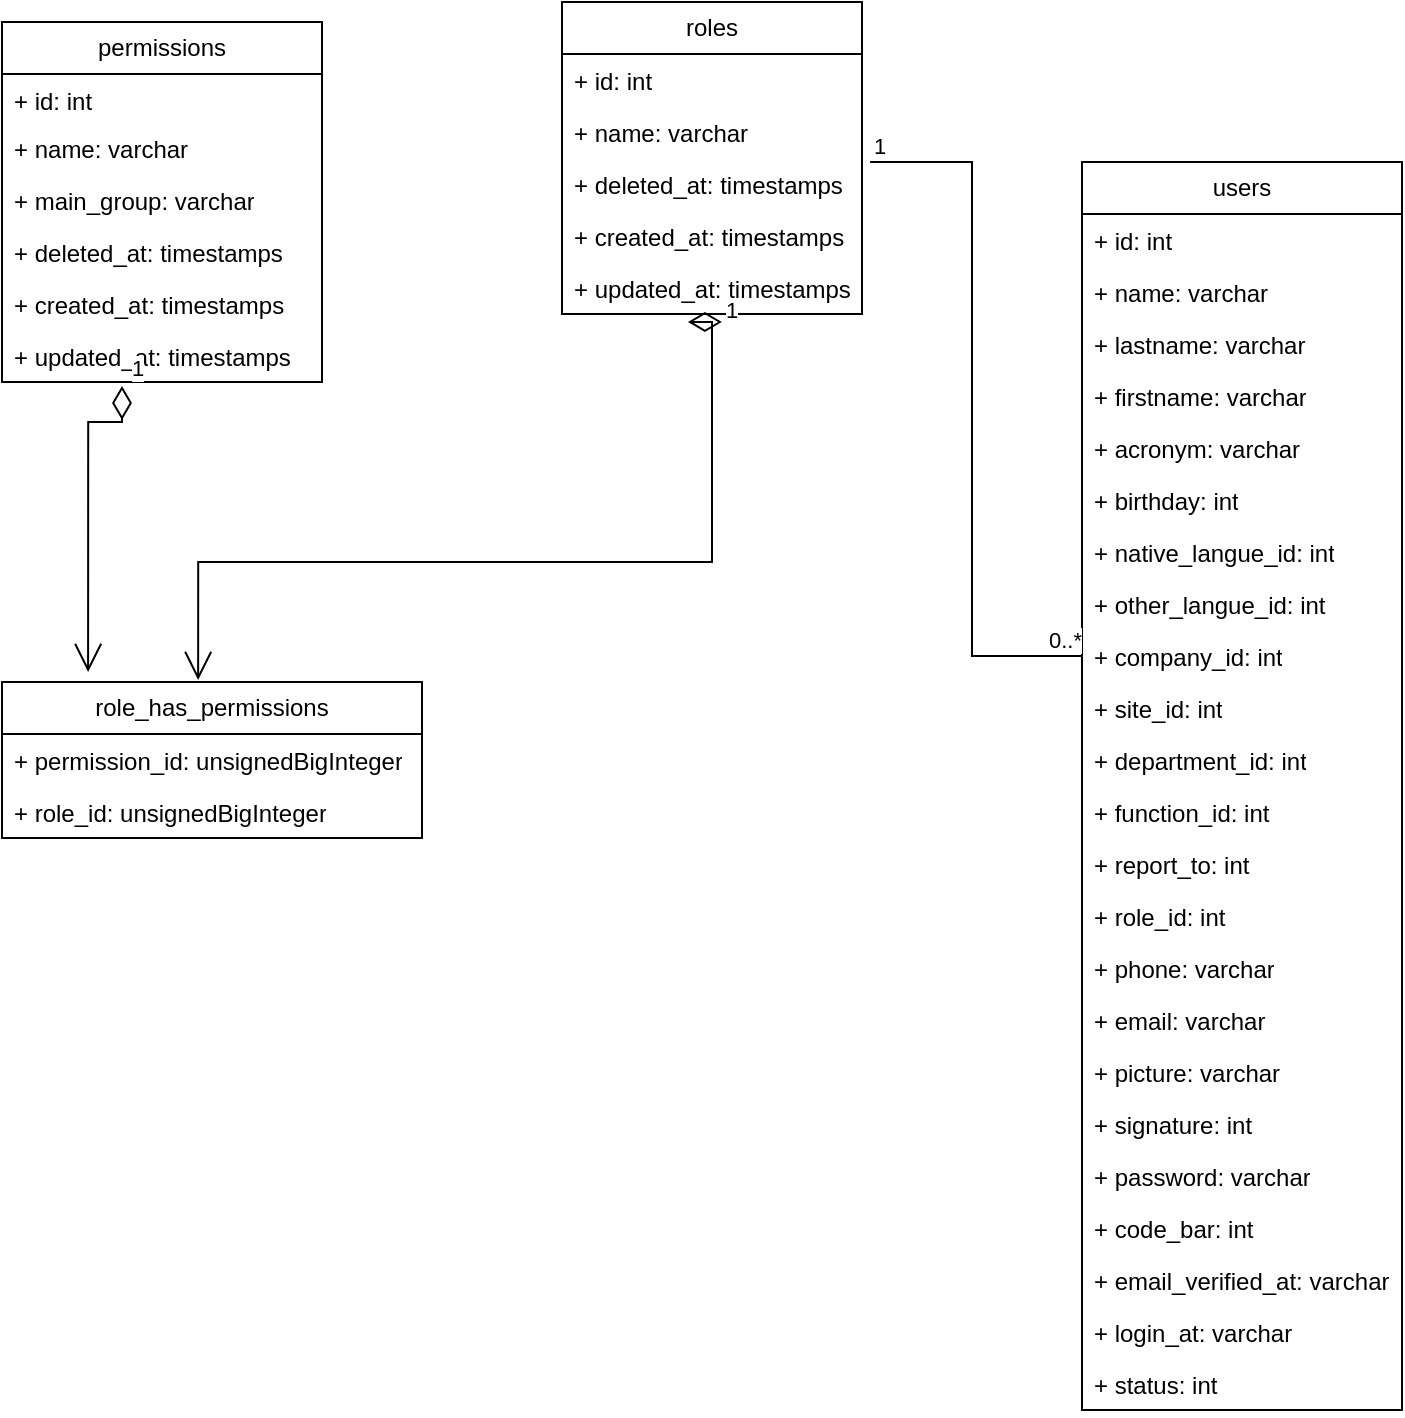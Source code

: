 <mxfile version="21.2.3" type="github">
  <diagram name="Page-1" id="A3bFZIi8x-ltOlDWUucy">
    <mxGraphModel dx="823" dy="1653" grid="1" gridSize="10" guides="1" tooltips="1" connect="1" arrows="1" fold="1" page="1" pageScale="1" pageWidth="827" pageHeight="1169" math="0" shadow="0">
      <root>
        <mxCell id="0" />
        <mxCell id="1" parent="0" />
        <mxCell id="huNepex7VlGRACebHZ2c-1" value="permissions" style="swimlane;fontStyle=0;childLayout=stackLayout;horizontal=1;startSize=26;fillColor=none;horizontalStack=0;resizeParent=1;resizeParentMax=0;resizeLast=0;collapsible=1;marginBottom=0;whiteSpace=wrap;html=1;" parent="1" vertex="1">
          <mxGeometry x="20" y="-70" width="160" height="180" as="geometry">
            <mxRectangle x="90" y="60" width="110" height="30" as="alternateBounds" />
          </mxGeometry>
        </mxCell>
        <mxCell id="huNepex7VlGRACebHZ2c-2" value="+ id: int" style="text;strokeColor=none;fillColor=none;align=left;verticalAlign=top;spacingLeft=4;spacingRight=4;overflow=hidden;rotatable=0;points=[[0,0.5],[1,0.5]];portConstraint=eastwest;whiteSpace=wrap;html=1;" parent="huNepex7VlGRACebHZ2c-1" vertex="1">
          <mxGeometry y="26" width="160" height="24" as="geometry" />
        </mxCell>
        <mxCell id="huNepex7VlGRACebHZ2c-3" value="+ name: varchar" style="text;strokeColor=none;fillColor=none;align=left;verticalAlign=top;spacingLeft=4;spacingRight=4;overflow=hidden;rotatable=0;points=[[0,0.5],[1,0.5]];portConstraint=eastwest;whiteSpace=wrap;html=1;" parent="huNepex7VlGRACebHZ2c-1" vertex="1">
          <mxGeometry y="50" width="160" height="26" as="geometry" />
        </mxCell>
        <mxCell id="Dn2jnE6uNsignfT9kx59-1" value="+&amp;nbsp;main_group&lt;span style=&quot;background-color: initial;&quot;&gt;: varchar&lt;/span&gt;" style="text;strokeColor=none;fillColor=none;align=left;verticalAlign=top;spacingLeft=4;spacingRight=4;overflow=hidden;rotatable=0;points=[[0,0.5],[1,0.5]];portConstraint=eastwest;whiteSpace=wrap;html=1;" vertex="1" parent="huNepex7VlGRACebHZ2c-1">
          <mxGeometry y="76" width="160" height="26" as="geometry" />
        </mxCell>
        <mxCell id="Dn2jnE6uNsignfT9kx59-3" value="+ deleted_at&lt;span style=&quot;background-color: initial;&quot;&gt;: timestamps&lt;/span&gt;" style="text;strokeColor=none;fillColor=none;align=left;verticalAlign=top;spacingLeft=4;spacingRight=4;overflow=hidden;rotatable=0;points=[[0,0.5],[1,0.5]];portConstraint=eastwest;whiteSpace=wrap;html=1;" vertex="1" parent="huNepex7VlGRACebHZ2c-1">
          <mxGeometry y="102" width="160" height="26" as="geometry" />
        </mxCell>
        <mxCell id="huNepex7VlGRACebHZ2c-4" value="+&amp;nbsp;created_at&lt;span style=&quot;background-color: initial;&quot;&gt;: timestamps&lt;/span&gt;" style="text;strokeColor=none;fillColor=none;align=left;verticalAlign=top;spacingLeft=4;spacingRight=4;overflow=hidden;rotatable=0;points=[[0,0.5],[1,0.5]];portConstraint=eastwest;whiteSpace=wrap;html=1;" parent="huNepex7VlGRACebHZ2c-1" vertex="1">
          <mxGeometry y="128" width="160" height="26" as="geometry" />
        </mxCell>
        <mxCell id="Dn2jnE6uNsignfT9kx59-2" value="+ updated_at&lt;span style=&quot;background-color: initial;&quot;&gt;: timestamps&lt;/span&gt;" style="text;strokeColor=none;fillColor=none;align=left;verticalAlign=top;spacingLeft=4;spacingRight=4;overflow=hidden;rotatable=0;points=[[0,0.5],[1,0.5]];portConstraint=eastwest;whiteSpace=wrap;html=1;" vertex="1" parent="huNepex7VlGRACebHZ2c-1">
          <mxGeometry y="154" width="160" height="26" as="geometry" />
        </mxCell>
        <mxCell id="Dn2jnE6uNsignfT9kx59-4" value="roles" style="swimlane;fontStyle=0;childLayout=stackLayout;horizontal=1;startSize=26;fillColor=none;horizontalStack=0;resizeParent=1;resizeParentMax=0;resizeLast=0;collapsible=1;marginBottom=0;whiteSpace=wrap;html=1;" vertex="1" parent="1">
          <mxGeometry x="300" y="-80" width="150" height="156" as="geometry" />
        </mxCell>
        <mxCell id="Dn2jnE6uNsignfT9kx59-5" value="+ id: int" style="text;strokeColor=none;fillColor=none;align=left;verticalAlign=top;spacingLeft=4;spacingRight=4;overflow=hidden;rotatable=0;points=[[0,0.5],[1,0.5]];portConstraint=eastwest;whiteSpace=wrap;html=1;" vertex="1" parent="Dn2jnE6uNsignfT9kx59-4">
          <mxGeometry y="26" width="150" height="26" as="geometry" />
        </mxCell>
        <mxCell id="Dn2jnE6uNsignfT9kx59-6" value="+ name: varchar" style="text;strokeColor=none;fillColor=none;align=left;verticalAlign=top;spacingLeft=4;spacingRight=4;overflow=hidden;rotatable=0;points=[[0,0.5],[1,0.5]];portConstraint=eastwest;whiteSpace=wrap;html=1;" vertex="1" parent="Dn2jnE6uNsignfT9kx59-4">
          <mxGeometry y="52" width="150" height="26" as="geometry" />
        </mxCell>
        <mxCell id="Dn2jnE6uNsignfT9kx59-9" value="+ deleted_at&lt;span style=&quot;background-color: initial;&quot;&gt;: timestamps&lt;/span&gt;" style="text;strokeColor=none;fillColor=none;align=left;verticalAlign=top;spacingLeft=4;spacingRight=4;overflow=hidden;rotatable=0;points=[[0,0.5],[1,0.5]];portConstraint=eastwest;whiteSpace=wrap;html=1;" vertex="1" parent="Dn2jnE6uNsignfT9kx59-4">
          <mxGeometry y="78" width="150" height="26" as="geometry" />
        </mxCell>
        <mxCell id="Dn2jnE6uNsignfT9kx59-8" value="+&amp;nbsp;created_at&lt;span style=&quot;background-color: initial;&quot;&gt;: timestamps&lt;/span&gt;" style="text;strokeColor=none;fillColor=none;align=left;verticalAlign=top;spacingLeft=4;spacingRight=4;overflow=hidden;rotatable=0;points=[[0,0.5],[1,0.5]];portConstraint=eastwest;whiteSpace=wrap;html=1;" vertex="1" parent="Dn2jnE6uNsignfT9kx59-4">
          <mxGeometry y="104" width="150" height="26" as="geometry" />
        </mxCell>
        <mxCell id="Dn2jnE6uNsignfT9kx59-10" value="+ updated_at&lt;span style=&quot;background-color: initial;&quot;&gt;: timestamps&lt;/span&gt;" style="text;strokeColor=none;fillColor=none;align=left;verticalAlign=top;spacingLeft=4;spacingRight=4;overflow=hidden;rotatable=0;points=[[0,0.5],[1,0.5]];portConstraint=eastwest;whiteSpace=wrap;html=1;" vertex="1" parent="Dn2jnE6uNsignfT9kx59-4">
          <mxGeometry y="130" width="150" height="26" as="geometry" />
        </mxCell>
        <mxCell id="Dn2jnE6uNsignfT9kx59-18" value="role_has_permissions" style="swimlane;fontStyle=0;childLayout=stackLayout;horizontal=1;startSize=26;fillColor=none;horizontalStack=0;resizeParent=1;resizeParentMax=0;resizeLast=0;collapsible=1;marginBottom=0;whiteSpace=wrap;html=1;" vertex="1" parent="1">
          <mxGeometry x="20" y="260" width="210" height="78" as="geometry" />
        </mxCell>
        <mxCell id="Dn2jnE6uNsignfT9kx59-19" value="+ permission_id:&amp;nbsp;unsignedBigInteger" style="text;strokeColor=none;fillColor=none;align=left;verticalAlign=top;spacingLeft=4;spacingRight=4;overflow=hidden;rotatable=0;points=[[0,0.5],[1,0.5]];portConstraint=eastwest;whiteSpace=wrap;html=1;" vertex="1" parent="Dn2jnE6uNsignfT9kx59-18">
          <mxGeometry y="26" width="210" height="26" as="geometry" />
        </mxCell>
        <mxCell id="Dn2jnE6uNsignfT9kx59-20" value="+ role_id:&amp;nbsp;unsignedBigInteger" style="text;strokeColor=none;fillColor=none;align=left;verticalAlign=top;spacingLeft=4;spacingRight=4;overflow=hidden;rotatable=0;points=[[0,0.5],[1,0.5]];portConstraint=eastwest;whiteSpace=wrap;html=1;" vertex="1" parent="Dn2jnE6uNsignfT9kx59-18">
          <mxGeometry y="52" width="210" height="26" as="geometry" />
        </mxCell>
        <mxCell id="Dn2jnE6uNsignfT9kx59-22" value="users" style="swimlane;fontStyle=0;childLayout=stackLayout;horizontal=1;startSize=26;fillColor=none;horizontalStack=0;resizeParent=1;resizeParentMax=0;resizeLast=0;collapsible=1;marginBottom=0;whiteSpace=wrap;html=1;" vertex="1" parent="1">
          <mxGeometry x="560" width="160" height="624" as="geometry">
            <mxRectangle x="560" width="70" height="30" as="alternateBounds" />
          </mxGeometry>
        </mxCell>
        <mxCell id="Dn2jnE6uNsignfT9kx59-23" value="+&amp;nbsp;id: int" style="text;strokeColor=none;fillColor=none;align=left;verticalAlign=top;spacingLeft=4;spacingRight=4;overflow=hidden;rotatable=0;points=[[0,0.5],[1,0.5]];portConstraint=eastwest;whiteSpace=wrap;html=1;" vertex="1" parent="Dn2jnE6uNsignfT9kx59-22">
          <mxGeometry y="26" width="160" height="26" as="geometry" />
        </mxCell>
        <mxCell id="Dn2jnE6uNsignfT9kx59-24" value="+ name: varchar" style="text;strokeColor=none;fillColor=none;align=left;verticalAlign=top;spacingLeft=4;spacingRight=4;overflow=hidden;rotatable=0;points=[[0,0.5],[1,0.5]];portConstraint=eastwest;whiteSpace=wrap;html=1;" vertex="1" parent="Dn2jnE6uNsignfT9kx59-22">
          <mxGeometry y="52" width="160" height="26" as="geometry" />
        </mxCell>
        <mxCell id="Dn2jnE6uNsignfT9kx59-26" value="+&amp;nbsp;lastname: varchar" style="text;strokeColor=none;fillColor=none;align=left;verticalAlign=top;spacingLeft=4;spacingRight=4;overflow=hidden;rotatable=0;points=[[0,0.5],[1,0.5]];portConstraint=eastwest;whiteSpace=wrap;html=1;" vertex="1" parent="Dn2jnE6uNsignfT9kx59-22">
          <mxGeometry y="78" width="160" height="26" as="geometry" />
        </mxCell>
        <mxCell id="Dn2jnE6uNsignfT9kx59-25" value="+&amp;nbsp;firstname: varchar" style="text;strokeColor=none;fillColor=none;align=left;verticalAlign=top;spacingLeft=4;spacingRight=4;overflow=hidden;rotatable=0;points=[[0,0.5],[1,0.5]];portConstraint=eastwest;whiteSpace=wrap;html=1;" vertex="1" parent="Dn2jnE6uNsignfT9kx59-22">
          <mxGeometry y="104" width="160" height="26" as="geometry" />
        </mxCell>
        <mxCell id="Dn2jnE6uNsignfT9kx59-27" value="+&amp;nbsp;acronym: varchar" style="text;strokeColor=none;fillColor=none;align=left;verticalAlign=top;spacingLeft=4;spacingRight=4;overflow=hidden;rotatable=0;points=[[0,0.5],[1,0.5]];portConstraint=eastwest;whiteSpace=wrap;html=1;" vertex="1" parent="Dn2jnE6uNsignfT9kx59-22">
          <mxGeometry y="130" width="160" height="26" as="geometry" />
        </mxCell>
        <mxCell id="Dn2jnE6uNsignfT9kx59-42" value="+&amp;nbsp;birthday: int" style="text;strokeColor=none;fillColor=none;align=left;verticalAlign=top;spacingLeft=4;spacingRight=4;overflow=hidden;rotatable=0;points=[[0,0.5],[1,0.5]];portConstraint=eastwest;whiteSpace=wrap;html=1;" vertex="1" parent="Dn2jnE6uNsignfT9kx59-22">
          <mxGeometry y="156" width="160" height="26" as="geometry" />
        </mxCell>
        <mxCell id="Dn2jnE6uNsignfT9kx59-35" value="+&amp;nbsp;native_langue_id: int" style="text;strokeColor=none;fillColor=none;align=left;verticalAlign=top;spacingLeft=4;spacingRight=4;overflow=hidden;rotatable=0;points=[[0,0.5],[1,0.5]];portConstraint=eastwest;whiteSpace=wrap;html=1;" vertex="1" parent="Dn2jnE6uNsignfT9kx59-22">
          <mxGeometry y="182" width="160" height="26" as="geometry" />
        </mxCell>
        <mxCell id="Dn2jnE6uNsignfT9kx59-36" value="+&amp;nbsp;other_langue_id: int" style="text;strokeColor=none;fillColor=none;align=left;verticalAlign=top;spacingLeft=4;spacingRight=4;overflow=hidden;rotatable=0;points=[[0,0.5],[1,0.5]];portConstraint=eastwest;whiteSpace=wrap;html=1;" vertex="1" parent="Dn2jnE6uNsignfT9kx59-22">
          <mxGeometry y="208" width="160" height="26" as="geometry" />
        </mxCell>
        <mxCell id="Dn2jnE6uNsignfT9kx59-37" value="+&amp;nbsp;company_id: int" style="text;strokeColor=none;fillColor=none;align=left;verticalAlign=top;spacingLeft=4;spacingRight=4;overflow=hidden;rotatable=0;points=[[0,0.5],[1,0.5]];portConstraint=eastwest;whiteSpace=wrap;html=1;" vertex="1" parent="Dn2jnE6uNsignfT9kx59-22">
          <mxGeometry y="234" width="160" height="26" as="geometry" />
        </mxCell>
        <mxCell id="Dn2jnE6uNsignfT9kx59-43" value="+&amp;nbsp;site_id: int" style="text;strokeColor=none;fillColor=none;align=left;verticalAlign=top;spacingLeft=4;spacingRight=4;overflow=hidden;rotatable=0;points=[[0,0.5],[1,0.5]];portConstraint=eastwest;whiteSpace=wrap;html=1;" vertex="1" parent="Dn2jnE6uNsignfT9kx59-22">
          <mxGeometry y="260" width="160" height="26" as="geometry" />
        </mxCell>
        <mxCell id="Dn2jnE6uNsignfT9kx59-39" value="+&amp;nbsp;department_id: int" style="text;strokeColor=none;fillColor=none;align=left;verticalAlign=top;spacingLeft=4;spacingRight=4;overflow=hidden;rotatable=0;points=[[0,0.5],[1,0.5]];portConstraint=eastwest;whiteSpace=wrap;html=1;" vertex="1" parent="Dn2jnE6uNsignfT9kx59-22">
          <mxGeometry y="286" width="160" height="26" as="geometry" />
        </mxCell>
        <mxCell id="Dn2jnE6uNsignfT9kx59-44" value="+&amp;nbsp;function_id: int" style="text;strokeColor=none;fillColor=none;align=left;verticalAlign=top;spacingLeft=4;spacingRight=4;overflow=hidden;rotatable=0;points=[[0,0.5],[1,0.5]];portConstraint=eastwest;whiteSpace=wrap;html=1;" vertex="1" parent="Dn2jnE6uNsignfT9kx59-22">
          <mxGeometry y="312" width="160" height="26" as="geometry" />
        </mxCell>
        <mxCell id="Dn2jnE6uNsignfT9kx59-40" value="+&amp;nbsp;report_to: int" style="text;strokeColor=none;fillColor=none;align=left;verticalAlign=top;spacingLeft=4;spacingRight=4;overflow=hidden;rotatable=0;points=[[0,0.5],[1,0.5]];portConstraint=eastwest;whiteSpace=wrap;html=1;" vertex="1" parent="Dn2jnE6uNsignfT9kx59-22">
          <mxGeometry y="338" width="160" height="26" as="geometry" />
        </mxCell>
        <mxCell id="Dn2jnE6uNsignfT9kx59-34" value="+&amp;nbsp;role_id: int" style="text;strokeColor=none;fillColor=none;align=left;verticalAlign=top;spacingLeft=4;spacingRight=4;overflow=hidden;rotatable=0;points=[[0,0.5],[1,0.5]];portConstraint=eastwest;whiteSpace=wrap;html=1;" vertex="1" parent="Dn2jnE6uNsignfT9kx59-22">
          <mxGeometry y="364" width="160" height="26" as="geometry" />
        </mxCell>
        <mxCell id="Dn2jnE6uNsignfT9kx59-29" value="+&amp;nbsp;phone: varchar" style="text;strokeColor=none;fillColor=none;align=left;verticalAlign=top;spacingLeft=4;spacingRight=4;overflow=hidden;rotatable=0;points=[[0,0.5],[1,0.5]];portConstraint=eastwest;whiteSpace=wrap;html=1;" vertex="1" parent="Dn2jnE6uNsignfT9kx59-22">
          <mxGeometry y="390" width="160" height="26" as="geometry" />
        </mxCell>
        <mxCell id="Dn2jnE6uNsignfT9kx59-28" value="+&amp;nbsp;email: varchar" style="text;strokeColor=none;fillColor=none;align=left;verticalAlign=top;spacingLeft=4;spacingRight=4;overflow=hidden;rotatable=0;points=[[0,0.5],[1,0.5]];portConstraint=eastwest;whiteSpace=wrap;html=1;" vertex="1" parent="Dn2jnE6uNsignfT9kx59-22">
          <mxGeometry y="416" width="160" height="26" as="geometry" />
        </mxCell>
        <mxCell id="Dn2jnE6uNsignfT9kx59-30" value="+&amp;nbsp;picture: varchar" style="text;strokeColor=none;fillColor=none;align=left;verticalAlign=top;spacingLeft=4;spacingRight=4;overflow=hidden;rotatable=0;points=[[0,0.5],[1,0.5]];portConstraint=eastwest;whiteSpace=wrap;html=1;" vertex="1" parent="Dn2jnE6uNsignfT9kx59-22">
          <mxGeometry y="442" width="160" height="26" as="geometry" />
        </mxCell>
        <mxCell id="Dn2jnE6uNsignfT9kx59-45" value="+&amp;nbsp;signature: int" style="text;strokeColor=none;fillColor=none;align=left;verticalAlign=top;spacingLeft=4;spacingRight=4;overflow=hidden;rotatable=0;points=[[0,0.5],[1,0.5]];portConstraint=eastwest;whiteSpace=wrap;html=1;" vertex="1" parent="Dn2jnE6uNsignfT9kx59-22">
          <mxGeometry y="468" width="160" height="26" as="geometry" />
        </mxCell>
        <mxCell id="Dn2jnE6uNsignfT9kx59-31" value="+&amp;nbsp;password: varchar" style="text;strokeColor=none;fillColor=none;align=left;verticalAlign=top;spacingLeft=4;spacingRight=4;overflow=hidden;rotatable=0;points=[[0,0.5],[1,0.5]];portConstraint=eastwest;whiteSpace=wrap;html=1;" vertex="1" parent="Dn2jnE6uNsignfT9kx59-22">
          <mxGeometry y="494" width="160" height="26" as="geometry" />
        </mxCell>
        <mxCell id="Dn2jnE6uNsignfT9kx59-46" value="+&amp;nbsp;code_bar: int" style="text;strokeColor=none;fillColor=none;align=left;verticalAlign=top;spacingLeft=4;spacingRight=4;overflow=hidden;rotatable=0;points=[[0,0.5],[1,0.5]];portConstraint=eastwest;whiteSpace=wrap;html=1;" vertex="1" parent="Dn2jnE6uNsignfT9kx59-22">
          <mxGeometry y="520" width="160" height="26" as="geometry" />
        </mxCell>
        <mxCell id="Dn2jnE6uNsignfT9kx59-32" value="+&amp;nbsp;email_verified_at: varchar" style="text;strokeColor=none;fillColor=none;align=left;verticalAlign=top;spacingLeft=4;spacingRight=4;overflow=hidden;rotatable=0;points=[[0,0.5],[1,0.5]];portConstraint=eastwest;whiteSpace=wrap;html=1;" vertex="1" parent="Dn2jnE6uNsignfT9kx59-22">
          <mxGeometry y="546" width="160" height="26" as="geometry" />
        </mxCell>
        <mxCell id="Dn2jnE6uNsignfT9kx59-33" value="+&amp;nbsp;login_at: varchar" style="text;strokeColor=none;fillColor=none;align=left;verticalAlign=top;spacingLeft=4;spacingRight=4;overflow=hidden;rotatable=0;points=[[0,0.5],[1,0.5]];portConstraint=eastwest;whiteSpace=wrap;html=1;" vertex="1" parent="Dn2jnE6uNsignfT9kx59-22">
          <mxGeometry y="572" width="160" height="26" as="geometry" />
        </mxCell>
        <mxCell id="Dn2jnE6uNsignfT9kx59-41" value="+&amp;nbsp;status: int" style="text;strokeColor=none;fillColor=none;align=left;verticalAlign=top;spacingLeft=4;spacingRight=4;overflow=hidden;rotatable=0;points=[[0,0.5],[1,0.5]];portConstraint=eastwest;whiteSpace=wrap;html=1;" vertex="1" parent="Dn2jnE6uNsignfT9kx59-22">
          <mxGeometry y="598" width="160" height="26" as="geometry" />
        </mxCell>
        <mxCell id="Dn2jnE6uNsignfT9kx59-55" value="1" style="endArrow=open;html=1;endSize=12;startArrow=diamondThin;startSize=14;startFill=0;edgeStyle=orthogonalEdgeStyle;align=left;verticalAlign=bottom;rounded=0;entryX=0.467;entryY=-0.013;entryDx=0;entryDy=0;entryPerimeter=0;exitX=0.533;exitY=1.154;exitDx=0;exitDy=0;exitPerimeter=0;" edge="1" parent="1" source="Dn2jnE6uNsignfT9kx59-10" target="Dn2jnE6uNsignfT9kx59-18">
          <mxGeometry x="-1" y="3" relative="1" as="geometry">
            <mxPoint x="330" y="160" as="sourcePoint" />
            <mxPoint x="490" y="160" as="targetPoint" />
            <Array as="points">
              <mxPoint x="375" y="80" />
              <mxPoint x="375" y="200" />
              <mxPoint x="118" y="200" />
            </Array>
          </mxGeometry>
        </mxCell>
        <mxCell id="Dn2jnE6uNsignfT9kx59-56" value="1" style="endArrow=open;html=1;endSize=12;startArrow=diamondThin;startSize=14;startFill=0;edgeStyle=orthogonalEdgeStyle;align=left;verticalAlign=bottom;rounded=0;exitX=0.375;exitY=1.077;exitDx=0;exitDy=0;exitPerimeter=0;entryX=0.205;entryY=-0.064;entryDx=0;entryDy=0;entryPerimeter=0;" edge="1" parent="1" source="Dn2jnE6uNsignfT9kx59-2" target="Dn2jnE6uNsignfT9kx59-18">
          <mxGeometry x="-1" y="3" relative="1" as="geometry">
            <mxPoint x="330" y="160" as="sourcePoint" />
            <mxPoint x="490" y="160" as="targetPoint" />
            <Array as="points">
              <mxPoint x="80" y="130" />
              <mxPoint x="63" y="130" />
            </Array>
          </mxGeometry>
        </mxCell>
        <mxCell id="Dn2jnE6uNsignfT9kx59-63" value="" style="endArrow=none;html=1;edgeStyle=orthogonalEdgeStyle;rounded=0;entryX=0;entryY=0.5;entryDx=0;entryDy=0;exitX=1.027;exitY=0.077;exitDx=0;exitDy=0;exitPerimeter=0;" edge="1" parent="1" source="Dn2jnE6uNsignfT9kx59-9" target="Dn2jnE6uNsignfT9kx59-37">
          <mxGeometry relative="1" as="geometry">
            <mxPoint x="330" y="160" as="sourcePoint" />
            <mxPoint x="490" y="160" as="targetPoint" />
          </mxGeometry>
        </mxCell>
        <mxCell id="Dn2jnE6uNsignfT9kx59-64" value="1" style="edgeLabel;resizable=0;html=1;align=left;verticalAlign=bottom;" connectable="0" vertex="1" parent="Dn2jnE6uNsignfT9kx59-63">
          <mxGeometry x="-1" relative="1" as="geometry" />
        </mxCell>
        <mxCell id="Dn2jnE6uNsignfT9kx59-65" value="0..*" style="edgeLabel;resizable=0;html=1;align=right;verticalAlign=bottom;" connectable="0" vertex="1" parent="Dn2jnE6uNsignfT9kx59-63">
          <mxGeometry x="1" relative="1" as="geometry" />
        </mxCell>
      </root>
    </mxGraphModel>
  </diagram>
</mxfile>
